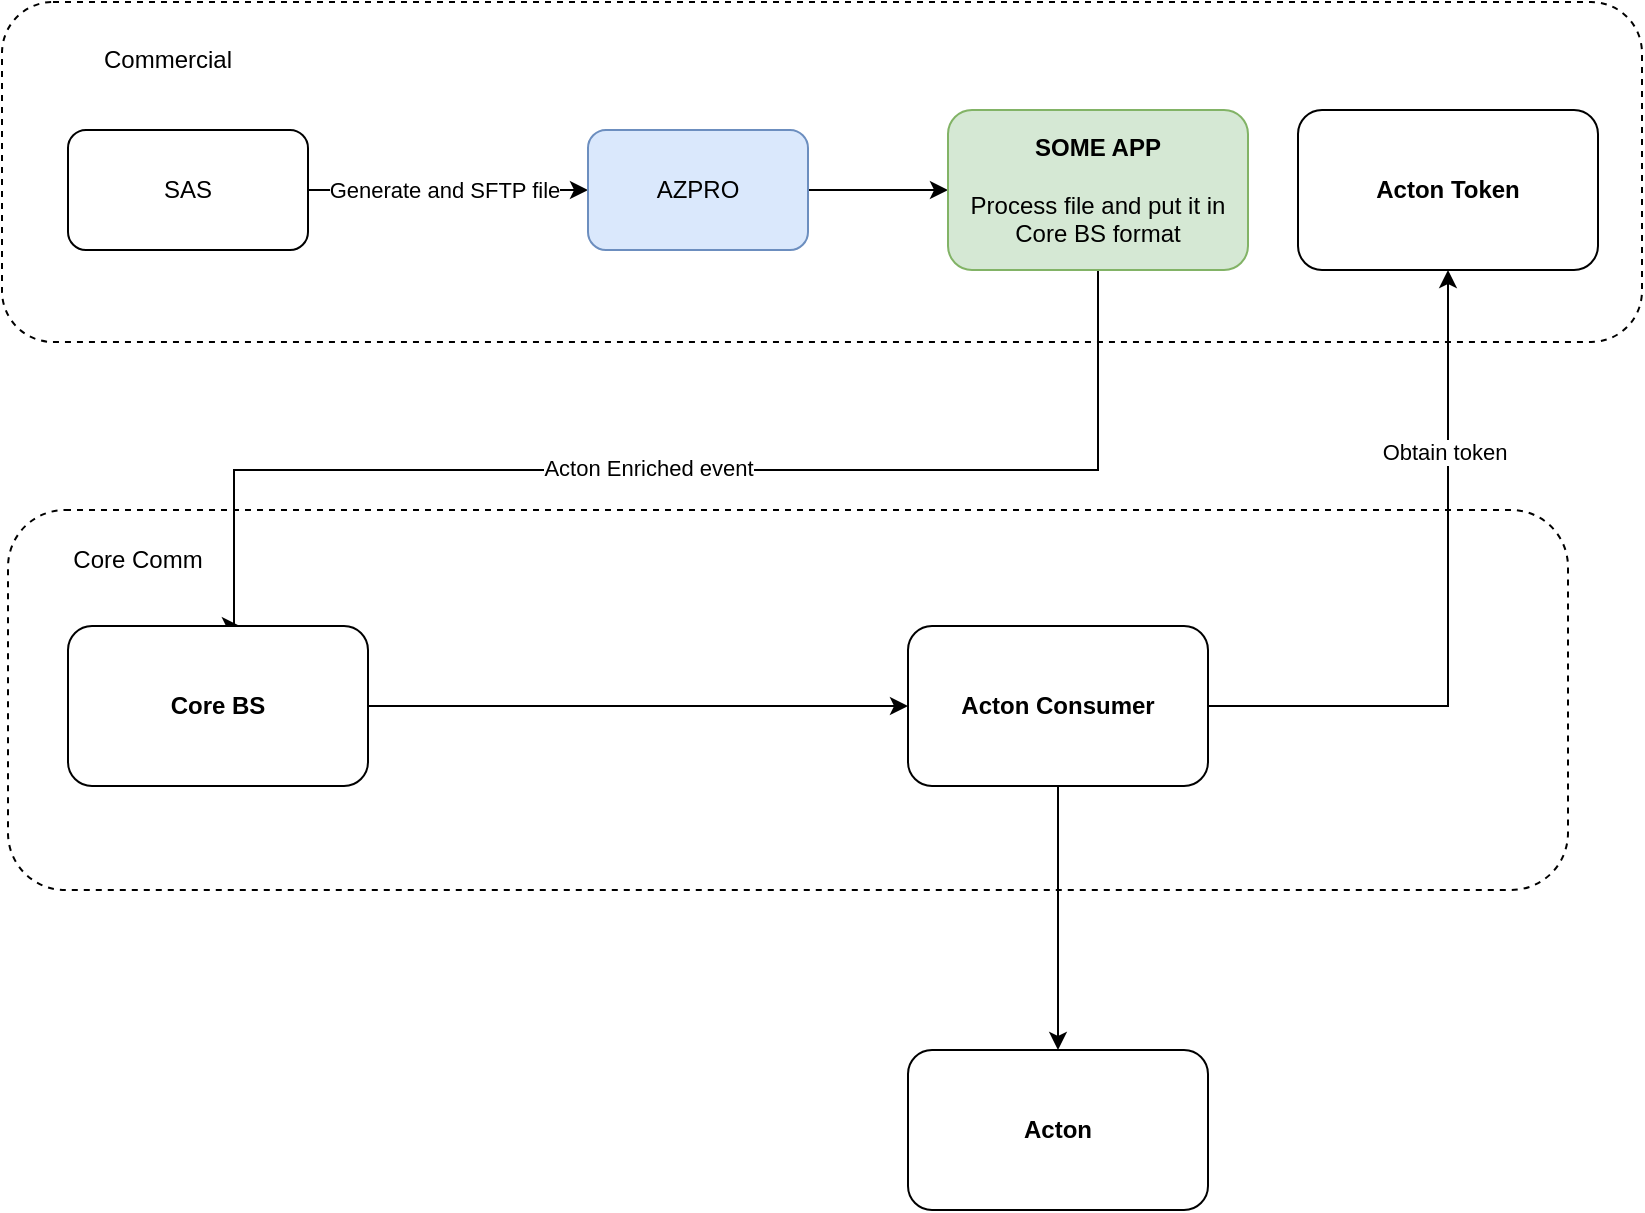 <mxfile version="24.8.4" pages="2">
  <diagram name="Page-1" id="zCPU6vcjbMXNIj91FuHE">
    <mxGraphModel dx="1366" dy="748" grid="1" gridSize="10" guides="1" tooltips="1" connect="1" arrows="1" fold="1" page="1" pageScale="1" pageWidth="850" pageHeight="1100" math="0" shadow="0">
      <root>
        <mxCell id="0" />
        <mxCell id="1" parent="0" />
        <mxCell id="ZuOCPTLVhGmFNKC-U8rQ-27" value="" style="rounded=1;whiteSpace=wrap;html=1;fillColor=none;dashed=1;" vertex="1" parent="1">
          <mxGeometry x="30" y="310" width="780" height="190" as="geometry" />
        </mxCell>
        <mxCell id="ZuOCPTLVhGmFNKC-U8rQ-22" value="" style="rounded=1;whiteSpace=wrap;html=1;fillColor=none;dashed=1;" vertex="1" parent="1">
          <mxGeometry x="27" y="56" width="820" height="170" as="geometry" />
        </mxCell>
        <mxCell id="ZuOCPTLVhGmFNKC-U8rQ-4" value="" style="edgeStyle=orthogonalEdgeStyle;rounded=0;orthogonalLoop=1;jettySize=auto;html=1;" edge="1" parent="1" source="ZuOCPTLVhGmFNKC-U8rQ-1" target="ZuOCPTLVhGmFNKC-U8rQ-3">
          <mxGeometry relative="1" as="geometry" />
        </mxCell>
        <mxCell id="ZuOCPTLVhGmFNKC-U8rQ-6" value="Generate and SFTP file" style="edgeLabel;html=1;align=center;verticalAlign=middle;resizable=0;points=[];" vertex="1" connectable="0" parent="ZuOCPTLVhGmFNKC-U8rQ-4">
          <mxGeometry x="-0.036" relative="1" as="geometry">
            <mxPoint as="offset" />
          </mxGeometry>
        </mxCell>
        <mxCell id="ZuOCPTLVhGmFNKC-U8rQ-1" value="SAS" style="rounded=1;whiteSpace=wrap;html=1;" vertex="1" parent="1">
          <mxGeometry x="60" y="120" width="120" height="60" as="geometry" />
        </mxCell>
        <mxCell id="ZuOCPTLVhGmFNKC-U8rQ-9" value="" style="edgeStyle=orthogonalEdgeStyle;rounded=0;orthogonalLoop=1;jettySize=auto;html=1;" edge="1" parent="1" source="ZuOCPTLVhGmFNKC-U8rQ-3" target="ZuOCPTLVhGmFNKC-U8rQ-8">
          <mxGeometry relative="1" as="geometry" />
        </mxCell>
        <mxCell id="ZuOCPTLVhGmFNKC-U8rQ-3" value="AZPRO" style="rounded=1;whiteSpace=wrap;html=1;fillColor=#dae8fc;strokeColor=#6c8ebf;" vertex="1" parent="1">
          <mxGeometry x="320" y="120" width="110" height="60" as="geometry" />
        </mxCell>
        <mxCell id="ZuOCPTLVhGmFNKC-U8rQ-15" value="" style="edgeStyle=orthogonalEdgeStyle;rounded=0;orthogonalLoop=1;jettySize=auto;html=1;entryX=0.573;entryY=0;entryDx=0;entryDy=0;entryPerimeter=0;exitX=0.5;exitY=1;exitDx=0;exitDy=0;" edge="1" parent="1" source="ZuOCPTLVhGmFNKC-U8rQ-8" target="ZuOCPTLVhGmFNKC-U8rQ-14">
          <mxGeometry relative="1" as="geometry">
            <mxPoint x="708" y="200" as="sourcePoint" />
            <mxPoint x="143" y="310" as="targetPoint" />
            <Array as="points">
              <mxPoint x="575" y="290" />
              <mxPoint x="143" y="290" />
              <mxPoint x="143" y="368" />
            </Array>
          </mxGeometry>
        </mxCell>
        <mxCell id="ZuOCPTLVhGmFNKC-U8rQ-26" value="Acton Enriched event" style="edgeLabel;html=1;align=center;verticalAlign=middle;resizable=0;points=[];" vertex="1" connectable="0" parent="ZuOCPTLVhGmFNKC-U8rQ-15">
          <mxGeometry x="0.06" y="-1" relative="1" as="geometry">
            <mxPoint as="offset" />
          </mxGeometry>
        </mxCell>
        <mxCell id="ZuOCPTLVhGmFNKC-U8rQ-8" value="&lt;div&gt;&lt;b&gt;SOME APP&lt;/b&gt;&lt;/div&gt;&lt;div&gt;&lt;br&gt;&lt;/div&gt;Process file and put it in Core BS format" style="rounded=1;whiteSpace=wrap;html=1;fillColor=#d5e8d4;strokeColor=#82b366;" vertex="1" parent="1">
          <mxGeometry x="500" y="110" width="150" height="80" as="geometry" />
        </mxCell>
        <mxCell id="ZuOCPTLVhGmFNKC-U8rQ-18" value="" style="edgeStyle=orthogonalEdgeStyle;rounded=0;orthogonalLoop=1;jettySize=auto;html=1;" edge="1" parent="1" source="ZuOCPTLVhGmFNKC-U8rQ-14" target="ZuOCPTLVhGmFNKC-U8rQ-17">
          <mxGeometry relative="1" as="geometry" />
        </mxCell>
        <mxCell id="ZuOCPTLVhGmFNKC-U8rQ-14" value="&lt;div&gt;&lt;b&gt;Core BS&lt;/b&gt;&lt;/div&gt;" style="rounded=1;whiteSpace=wrap;html=1;" vertex="1" parent="1">
          <mxGeometry x="60" y="368" width="150" height="80" as="geometry" />
        </mxCell>
        <mxCell id="ZuOCPTLVhGmFNKC-U8rQ-21" value="" style="edgeStyle=orthogonalEdgeStyle;rounded=0;orthogonalLoop=1;jettySize=auto;html=1;" edge="1" parent="1" source="ZuOCPTLVhGmFNKC-U8rQ-17" target="ZuOCPTLVhGmFNKC-U8rQ-20">
          <mxGeometry relative="1" as="geometry" />
        </mxCell>
        <mxCell id="KCTVr7gcAsjIl66imYjv-2" value="" style="edgeStyle=orthogonalEdgeStyle;rounded=0;orthogonalLoop=1;jettySize=auto;html=1;" edge="1" parent="1" source="ZuOCPTLVhGmFNKC-U8rQ-17" target="KCTVr7gcAsjIl66imYjv-1">
          <mxGeometry relative="1" as="geometry" />
        </mxCell>
        <mxCell id="KCTVr7gcAsjIl66imYjv-3" value="Obtain token" style="edgeLabel;html=1;align=center;verticalAlign=middle;resizable=0;points=[];" vertex="1" connectable="0" parent="KCTVr7gcAsjIl66imYjv-2">
          <mxGeometry x="0.464" y="2" relative="1" as="geometry">
            <mxPoint as="offset" />
          </mxGeometry>
        </mxCell>
        <mxCell id="ZuOCPTLVhGmFNKC-U8rQ-17" value="&lt;div&gt;&lt;b&gt;Acton Consumer&lt;/b&gt;&lt;/div&gt;" style="rounded=1;whiteSpace=wrap;html=1;" vertex="1" parent="1">
          <mxGeometry x="480" y="368" width="150" height="80" as="geometry" />
        </mxCell>
        <mxCell id="ZuOCPTLVhGmFNKC-U8rQ-20" value="&lt;div&gt;&lt;b&gt;Acton&lt;/b&gt;&lt;/div&gt;" style="rounded=1;whiteSpace=wrap;html=1;" vertex="1" parent="1">
          <mxGeometry x="480" y="580" width="150" height="80" as="geometry" />
        </mxCell>
        <mxCell id="ZuOCPTLVhGmFNKC-U8rQ-23" value="Commercial" style="text;html=1;align=center;verticalAlign=middle;whiteSpace=wrap;rounded=0;" vertex="1" parent="1">
          <mxGeometry x="60" y="70" width="100" height="30" as="geometry" />
        </mxCell>
        <mxCell id="ZuOCPTLVhGmFNKC-U8rQ-28" value="Core Comm" style="text;html=1;align=center;verticalAlign=middle;whiteSpace=wrap;rounded=0;" vertex="1" parent="1">
          <mxGeometry x="45" y="320" width="100" height="30" as="geometry" />
        </mxCell>
        <mxCell id="KCTVr7gcAsjIl66imYjv-1" value="&lt;div&gt;&lt;b&gt;Acton Token&lt;/b&gt;&lt;/div&gt;" style="rounded=1;whiteSpace=wrap;html=1;" vertex="1" parent="1">
          <mxGeometry x="675" y="110" width="150" height="80" as="geometry" />
        </mxCell>
      </root>
    </mxGraphModel>
  </diagram>
  <diagram id="0CXZzrkcWizvOm0UiOrQ" name="Page-2">
    <mxGraphModel dx="1434" dy="785" grid="1" gridSize="10" guides="1" tooltips="1" connect="1" arrows="1" fold="1" page="1" pageScale="1" pageWidth="850" pageHeight="1100" math="0" shadow="0">
      <root>
        <mxCell id="0" />
        <mxCell id="1" parent="0" />
        <mxCell id="ajzHLHuR72_BQ1vX1clP-1" value="" style="rounded=1;whiteSpace=wrap;html=1;fillColor=none;dashed=1;" parent="1" vertex="1">
          <mxGeometry x="45" y="56" width="780" height="264" as="geometry" />
        </mxCell>
        <mxCell id="ajzHLHuR72_BQ1vX1clP-2" value="" style="edgeStyle=orthogonalEdgeStyle;rounded=0;orthogonalLoop=1;jettySize=auto;html=1;" parent="1" source="ajzHLHuR72_BQ1vX1clP-4" target="ajzHLHuR72_BQ1vX1clP-6" edge="1">
          <mxGeometry relative="1" as="geometry" />
        </mxCell>
        <mxCell id="ajzHLHuR72_BQ1vX1clP-3" value="Generate and SFTP file" style="edgeLabel;html=1;align=center;verticalAlign=middle;resizable=0;points=[];" parent="ajzHLHuR72_BQ1vX1clP-2" vertex="1" connectable="0">
          <mxGeometry x="-0.036" relative="1" as="geometry">
            <mxPoint as="offset" />
          </mxGeometry>
        </mxCell>
        <mxCell id="ajzHLHuR72_BQ1vX1clP-4" value="ETL" style="rounded=1;whiteSpace=wrap;html=1;" parent="1" vertex="1">
          <mxGeometry x="80" y="120" width="120" height="60" as="geometry" />
        </mxCell>
        <mxCell id="ajzHLHuR72_BQ1vX1clP-6" value="Bravada" style="rounded=1;whiteSpace=wrap;html=1;fillColor=#dae8fc;strokeColor=#6c8ebf;" parent="1" vertex="1">
          <mxGeometry x="380" y="120" width="110" height="60" as="geometry" />
        </mxCell>
        <mxCell id="ajzHLHuR72_BQ1vX1clP-18" style="edgeStyle=orthogonalEdgeStyle;rounded=0;orthogonalLoop=1;jettySize=auto;html=1;entryX=1;entryY=0.5;entryDx=0;entryDy=0;" parent="1" source="ajzHLHuR72_BQ1vX1clP-9" target="ajzHLHuR72_BQ1vX1clP-6" edge="1">
          <mxGeometry relative="1" as="geometry" />
        </mxCell>
        <mxCell id="ajzHLHuR72_BQ1vX1clP-20" value="Fetch file&lt;div&gt;via SFTP&lt;/div&gt;" style="edgeLabel;html=1;align=center;verticalAlign=middle;resizable=0;points=[];" parent="ajzHLHuR72_BQ1vX1clP-18" vertex="1" connectable="0">
          <mxGeometry x="0.143" y="-1" relative="1" as="geometry">
            <mxPoint as="offset" />
          </mxGeometry>
        </mxCell>
        <mxCell id="ajzHLHuR72_BQ1vX1clP-19" style="edgeStyle=orthogonalEdgeStyle;rounded=0;orthogonalLoop=1;jettySize=auto;html=1;entryX=0.5;entryY=0;entryDx=0;entryDy=0;" parent="1" source="ajzHLHuR72_BQ1vX1clP-9" target="ajzHLHuR72_BQ1vX1clP-14" edge="1">
          <mxGeometry relative="1" as="geometry" />
        </mxCell>
        <mxCell id="ajzHLHuR72_BQ1vX1clP-25" value="saveList API" style="edgeLabel;html=1;align=center;verticalAlign=middle;resizable=0;points=[];" parent="ajzHLHuR72_BQ1vX1clP-19" vertex="1" connectable="0">
          <mxGeometry x="-0.21" y="-1" relative="1" as="geometry">
            <mxPoint as="offset" />
          </mxGeometry>
        </mxCell>
        <mxCell id="ajzHLHuR72_BQ1vX1clP-22" value="" style="edgeStyle=orthogonalEdgeStyle;rounded=0;orthogonalLoop=1;jettySize=auto;html=1;" parent="1" source="ajzHLHuR72_BQ1vX1clP-9" target="ajzHLHuR72_BQ1vX1clP-21" edge="1">
          <mxGeometry relative="1" as="geometry">
            <Array as="points">
              <mxPoint x="670" y="250" />
            </Array>
          </mxGeometry>
        </mxCell>
        <mxCell id="ajzHLHuR72_BQ1vX1clP-24" value="Retrieve token" style="edgeLabel;html=1;align=center;verticalAlign=middle;resizable=0;points=[];" parent="ajzHLHuR72_BQ1vX1clP-22" vertex="1" connectable="0">
          <mxGeometry x="0.17" y="-3" relative="1" as="geometry">
            <mxPoint as="offset" />
          </mxGeometry>
        </mxCell>
        <mxCell id="ajzHLHuR72_BQ1vX1clP-9" value="&lt;div&gt;&lt;b&gt;Talend&lt;/b&gt;&lt;/div&gt;" style="rounded=1;whiteSpace=wrap;html=1;fillColor=#d5e8d4;strokeColor=#82b366;" parent="1" vertex="1">
          <mxGeometry x="630" y="110" width="150" height="80" as="geometry" />
        </mxCell>
        <mxCell id="ajzHLHuR72_BQ1vX1clP-10" value="" style="edgeStyle=orthogonalEdgeStyle;rounded=0;orthogonalLoop=1;jettySize=auto;html=1;" parent="1" edge="1">
          <mxGeometry relative="1" as="geometry">
            <mxPoint x="210" y="408" as="sourcePoint" />
          </mxGeometry>
        </mxCell>
        <mxCell id="ajzHLHuR72_BQ1vX1clP-14" value="&lt;div&gt;&lt;b&gt;ActOn&lt;/b&gt;&lt;/div&gt;" style="rounded=1;whiteSpace=wrap;html=1;" parent="1" vertex="1">
          <mxGeometry x="630" y="390" width="150" height="80" as="geometry" />
        </mxCell>
        <mxCell id="ajzHLHuR72_BQ1vX1clP-15" value="Commercial" style="text;html=1;align=center;verticalAlign=middle;whiteSpace=wrap;rounded=0;" parent="1" vertex="1">
          <mxGeometry x="60" y="70" width="100" height="30" as="geometry" />
        </mxCell>
        <mxCell id="ajzHLHuR72_BQ1vX1clP-21" value="&lt;b&gt;Acton Token Server&lt;/b&gt;" style="rounded=1;whiteSpace=wrap;html=1;" parent="1" vertex="1">
          <mxGeometry x="380" y="210" width="150" height="80" as="geometry" />
        </mxCell>
      </root>
    </mxGraphModel>
  </diagram>
</mxfile>
